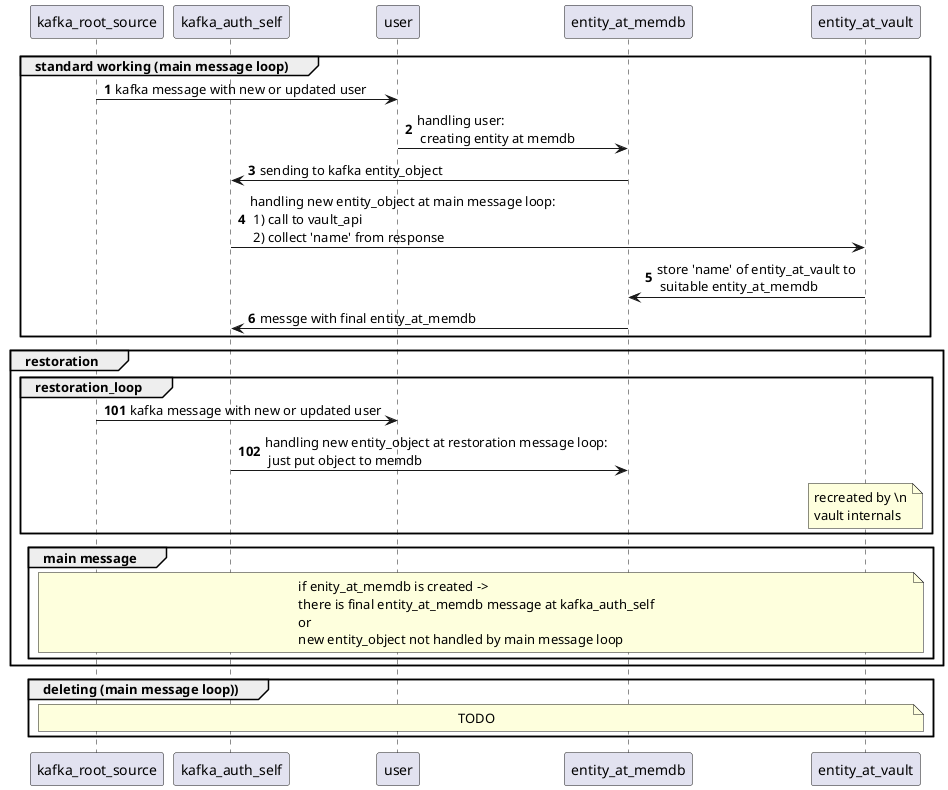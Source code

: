 @startuml
autonumber
participant kafka_root_source
participant kafka_auth_self
participant user
participant entity_at_memdb
participant entity_at_vault
group standard working (main message loop)
kafka_root_source -> user : kafka message with new or updated user
user -> entity_at_memdb : handling user: \n creating entity at memdb
entity_at_memdb -> kafka_auth_self : sending to kafka entity_object
kafka_auth_self -> entity_at_vault : handling new entity_object at main message loop: \n 1) call to vault_api \n 2) collect 'name' from response
entity_at_vault -> entity_at_memdb : store 'name' of entity_at_vault to \n suitable entity_at_memdb
entity_at_memdb -> kafka_auth_self : messge with final entity_at_memdb
end

group restoration
autonumber 101
group restoration_loop
kafka_root_source -> user : kafka message with new or updated user
kafka_auth_self -> entity_at_memdb : handling new entity_object at restoration message loop: \n just put object to memdb
note over entity_at_vault
recreated by \n
vault internals
end note
end
group main message
note across
if enity_at_memdb is created ->
there is final entity_at_memdb message at kafka_auth_self
or
new entity_object not handled by main message loop
end note
end
end

autonumber 201
group deleting (main message loop))
note across
TODO
end note
end
@enduml
